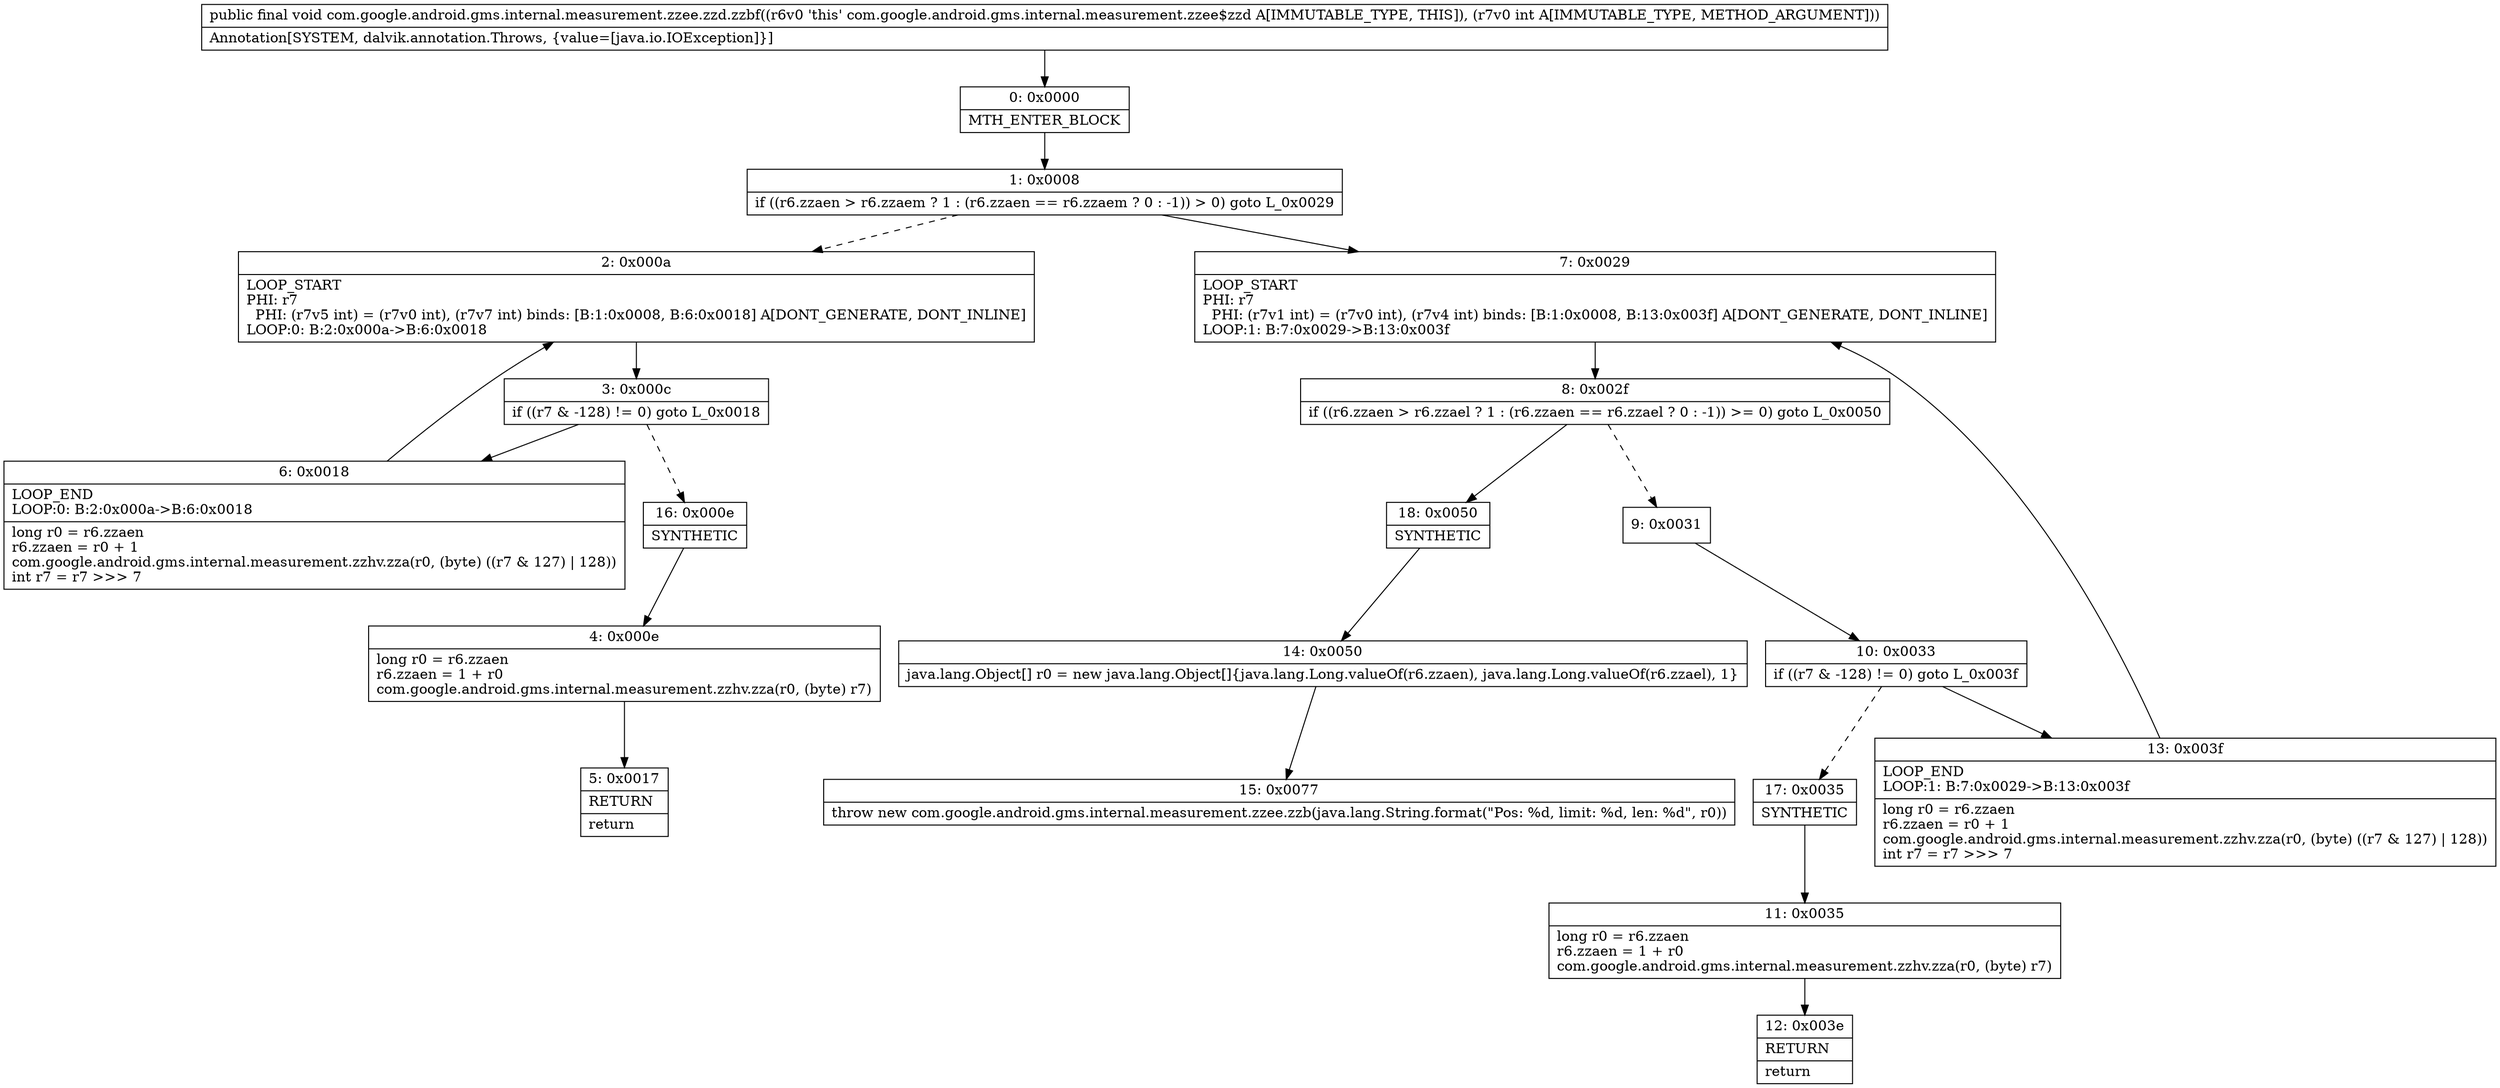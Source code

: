 digraph "CFG forcom.google.android.gms.internal.measurement.zzee.zzd.zzbf(I)V" {
Node_0 [shape=record,label="{0\:\ 0x0000|MTH_ENTER_BLOCK\l}"];
Node_1 [shape=record,label="{1\:\ 0x0008|if ((r6.zzaen \> r6.zzaem ? 1 : (r6.zzaen == r6.zzaem ? 0 : \-1)) \> 0) goto L_0x0029\l}"];
Node_2 [shape=record,label="{2\:\ 0x000a|LOOP_START\lPHI: r7 \l  PHI: (r7v5 int) = (r7v0 int), (r7v7 int) binds: [B:1:0x0008, B:6:0x0018] A[DONT_GENERATE, DONT_INLINE]\lLOOP:0: B:2:0x000a\-\>B:6:0x0018\l}"];
Node_3 [shape=record,label="{3\:\ 0x000c|if ((r7 & \-128) != 0) goto L_0x0018\l}"];
Node_4 [shape=record,label="{4\:\ 0x000e|long r0 = r6.zzaen\lr6.zzaen = 1 + r0\lcom.google.android.gms.internal.measurement.zzhv.zza(r0, (byte) r7)\l}"];
Node_5 [shape=record,label="{5\:\ 0x0017|RETURN\l|return\l}"];
Node_6 [shape=record,label="{6\:\ 0x0018|LOOP_END\lLOOP:0: B:2:0x000a\-\>B:6:0x0018\l|long r0 = r6.zzaen\lr6.zzaen = r0 + 1\lcom.google.android.gms.internal.measurement.zzhv.zza(r0, (byte) ((r7 & 127) \| 128))\lint r7 = r7 \>\>\> 7\l}"];
Node_7 [shape=record,label="{7\:\ 0x0029|LOOP_START\lPHI: r7 \l  PHI: (r7v1 int) = (r7v0 int), (r7v4 int) binds: [B:1:0x0008, B:13:0x003f] A[DONT_GENERATE, DONT_INLINE]\lLOOP:1: B:7:0x0029\-\>B:13:0x003f\l}"];
Node_8 [shape=record,label="{8\:\ 0x002f|if ((r6.zzaen \> r6.zzael ? 1 : (r6.zzaen == r6.zzael ? 0 : \-1)) \>= 0) goto L_0x0050\l}"];
Node_9 [shape=record,label="{9\:\ 0x0031}"];
Node_10 [shape=record,label="{10\:\ 0x0033|if ((r7 & \-128) != 0) goto L_0x003f\l}"];
Node_11 [shape=record,label="{11\:\ 0x0035|long r0 = r6.zzaen\lr6.zzaen = 1 + r0\lcom.google.android.gms.internal.measurement.zzhv.zza(r0, (byte) r7)\l}"];
Node_12 [shape=record,label="{12\:\ 0x003e|RETURN\l|return\l}"];
Node_13 [shape=record,label="{13\:\ 0x003f|LOOP_END\lLOOP:1: B:7:0x0029\-\>B:13:0x003f\l|long r0 = r6.zzaen\lr6.zzaen = r0 + 1\lcom.google.android.gms.internal.measurement.zzhv.zza(r0, (byte) ((r7 & 127) \| 128))\lint r7 = r7 \>\>\> 7\l}"];
Node_14 [shape=record,label="{14\:\ 0x0050|java.lang.Object[] r0 = new java.lang.Object[]\{java.lang.Long.valueOf(r6.zzaen), java.lang.Long.valueOf(r6.zzael), 1\}\l}"];
Node_15 [shape=record,label="{15\:\ 0x0077|throw new com.google.android.gms.internal.measurement.zzee.zzb(java.lang.String.format(\"Pos: %d, limit: %d, len: %d\", r0))\l}"];
Node_16 [shape=record,label="{16\:\ 0x000e|SYNTHETIC\l}"];
Node_17 [shape=record,label="{17\:\ 0x0035|SYNTHETIC\l}"];
Node_18 [shape=record,label="{18\:\ 0x0050|SYNTHETIC\l}"];
MethodNode[shape=record,label="{public final void com.google.android.gms.internal.measurement.zzee.zzd.zzbf((r6v0 'this' com.google.android.gms.internal.measurement.zzee$zzd A[IMMUTABLE_TYPE, THIS]), (r7v0 int A[IMMUTABLE_TYPE, METHOD_ARGUMENT]))  | Annotation[SYSTEM, dalvik.annotation.Throws, \{value=[java.io.IOException]\}]\l}"];
MethodNode -> Node_0;
Node_0 -> Node_1;
Node_1 -> Node_2[style=dashed];
Node_1 -> Node_7;
Node_2 -> Node_3;
Node_3 -> Node_6;
Node_3 -> Node_16[style=dashed];
Node_4 -> Node_5;
Node_6 -> Node_2;
Node_7 -> Node_8;
Node_8 -> Node_9[style=dashed];
Node_8 -> Node_18;
Node_9 -> Node_10;
Node_10 -> Node_13;
Node_10 -> Node_17[style=dashed];
Node_11 -> Node_12;
Node_13 -> Node_7;
Node_14 -> Node_15;
Node_16 -> Node_4;
Node_17 -> Node_11;
Node_18 -> Node_14;
}

